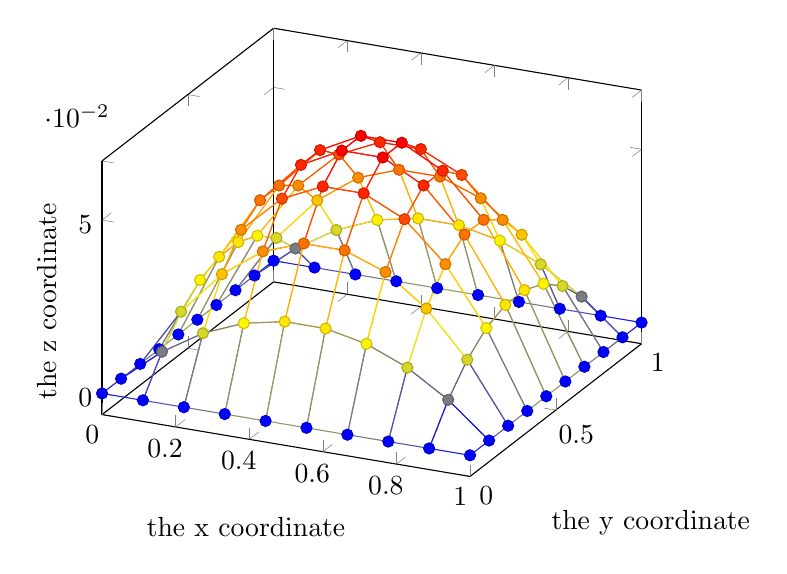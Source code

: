 % -*- root: ./main_tikz.tex -*-
%
% Preamble: \pgfplotsset{width=7cm,compat=newest}
\begin{tikzpicture}
	\begin{axis}[
		colormap/hot, %hot, bluered, blackwhite
		xlabel={the x coordinate},
		ylabel={the y coordinate},
		zlabel={the z coordinate},
	]
		\addplot3+[mesh,scatter,samples=10,domain=0:1]
		{x*(1-x)*y*(1-y)};
	\end{axis}
\end{tikzpicture}